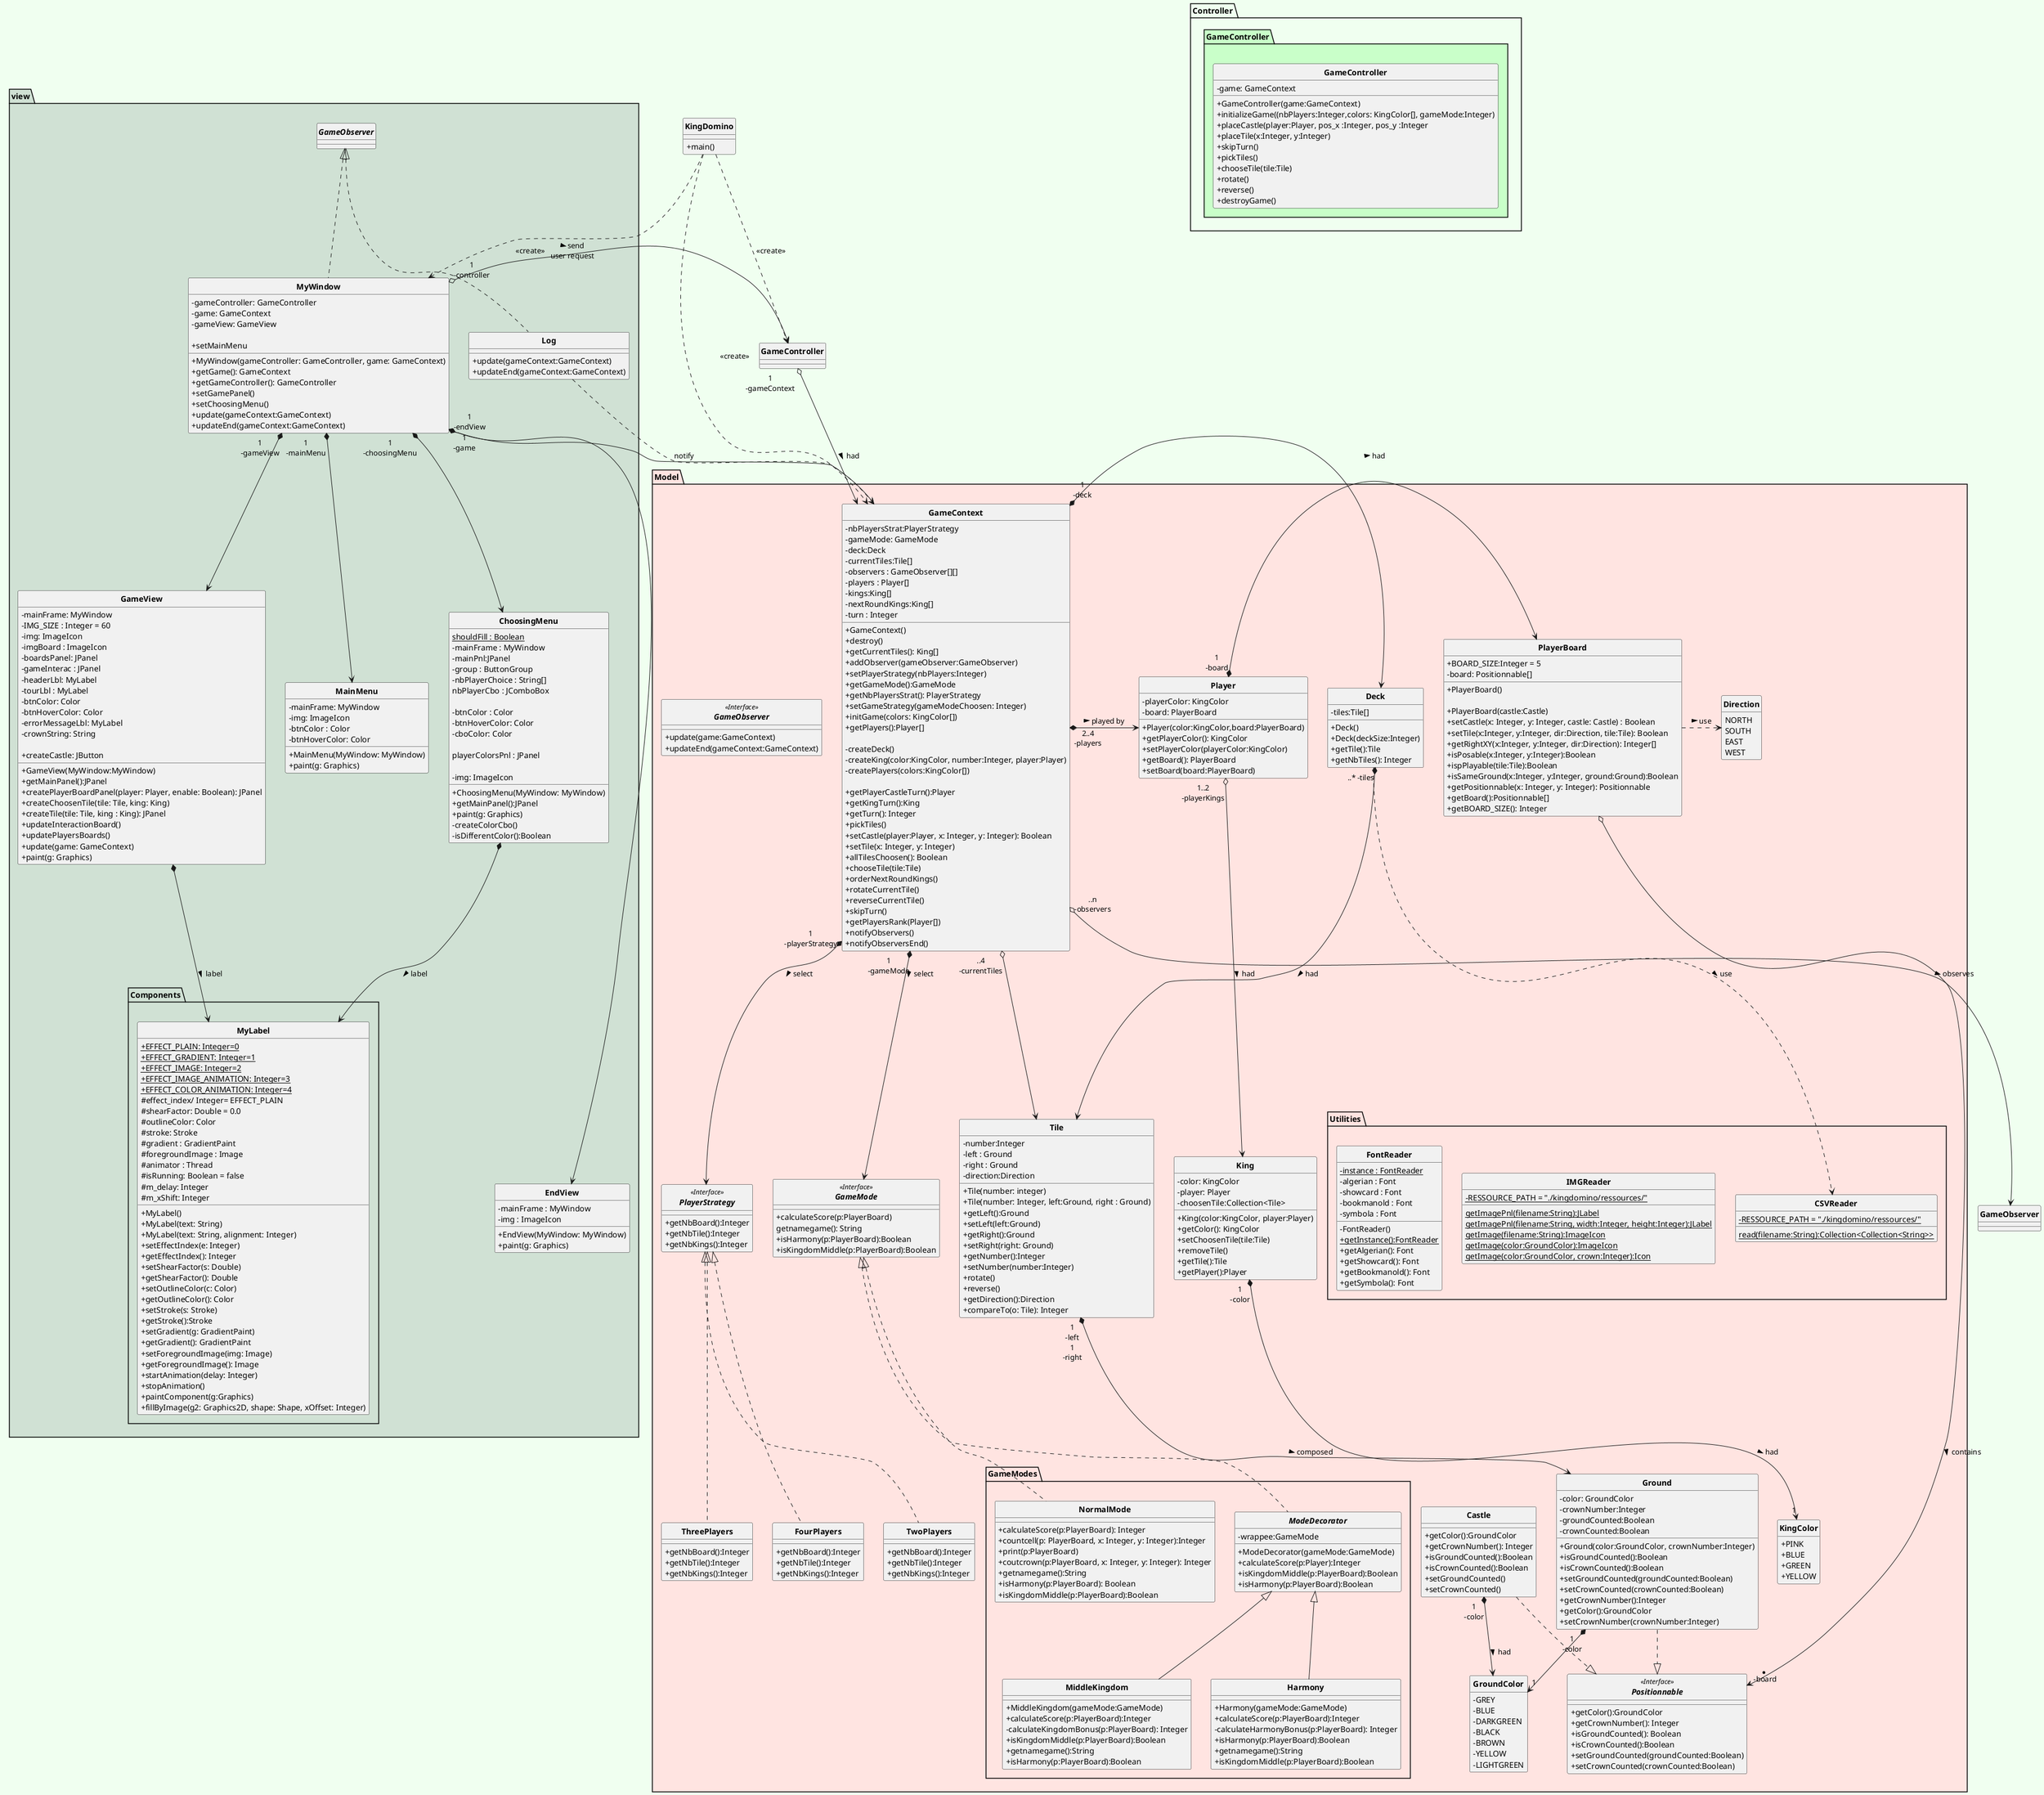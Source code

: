 @startuml
'skinparam style strictuml
skinparam style strictuml
skinparam classAttributeIconSize 0
skinparam classFontStyle Bold
hide enum methods
skinparam BackgroundColor HoneyDew

'class main qui va executer le jeu
class KingDomino{
+main()
}


package Controller{
'package CONTROLLER
package GameController #technology{
    ' plateau de jeu
    class GameController{
        -game: GameContext
        +GameController(game:GameContext)
        +initializeGame((nbPlayers:Integer,colors: KingColor[], gameMode:Integer)
        +placeCastle(player:Player, pos_x :Integer, pos_y :Integer
        +placeTile(x:Integer, y:Integer)
        +skipTurn()
        +pickTiles()
        +chooseTile(tile:Tile)
        +rotate()
        +reverse()
        +destroyGame()
    }
}

}


package Model #mistyrose{
    'interface players
    interface PlayerStrategy <<Interface>>{
        + getNbBoard():Integer
        + getNbTile():Integer
        + getNbKings():Integer
    }
    class TwoPlayers implements PlayerStrategy{
        + getNbBoard():Integer
        + getNbTile():Integer
        + getNbKings():Integer
    }

    class ThreePlayers implements PlayerStrategy{
        + getNbBoard():Integer
        + getNbTile():Integer
        + getNbKings():Integer
    }

   class FourPlayers implements PlayerStrategy{
        + getNbBoard():Integer
        + getNbTile():Integer
        + getNbKings():Integer
   }



    class Deck{
        -tiles:Tile[]
        +Deck()
        +Deck(deckSize:Integer)
        +getTile():Tile
        +getNbTiles(): Integer
    }


    'tuiles numéroté
    class Tile {
        -number:Integer
        -left : Ground
        -right : Ground
        -direction:Direction
        +Tile(number: integer)
        +Tile(number: Integer, left:Ground, right : Ground)
        +getLeft():Ground
        +setLeft(left:Ground)
        +getRight():Ground
        +setRight(right: Ground)
        +getNumber():Integer
        +setNumber(number:Integer)
        +rotate()
        +reverse()
        +getDirection():Direction
        +compareTo(o: Tile): Integer

    }
    'coté de la tuile (droite ou gauche)
    class Ground{
        -color: GroundColor
        -crownNumber:Integer
        -groundCounted:Boolean
        -crownCounted:Boolean
        +Ground(color:GroundColor, crownNumber:Integer)
        +isGroundCounted():Boolean
        +isCrownCounted():Boolean
        +setGroundCounted(groundCounted:Boolean)
        +setCrownCounted(crownCounted:Boolean)
        +getCrownNumber():Integer
        +getColor():GroundColor
        +setCrownNumber(crownNumber:Integer)
    }
    'couleur des cotés de la tuile
    enum GroundColor{
    -GREY
    -BLUE
    -DARKGREEN
    -BLACK
    -BROWN
    -YELLOW
    -LIGHTGREEN
    +{static}+getColor(String:color):GroundColor
    }
    'strategy permettant de pouvoir choisir le jeu qu'on veut
    interface GameMode <<Interface>>{
        +calculateScore(p:PlayerBoard)
        getnamegame(): String
        +isHarmony(p:PlayerBoard):Boolean
        +isKingdomMiddle(p:PlayerBoard):Boolean
    }
    'contexte du jeu
    class GameContext{
        -nbPlayersStrat:PlayerStrategy
        -gameMode: GameMode
        -deck:Deck
        -currentTiles:Tile[]
        -observers : GameObserver[][]
        -players : Player[]
        -kings:King[]
        -nextRoundKings:King[]
        -turn : Integer

        +GameContext()
        +destroy()
        +getCurrentTiles(): King[]
        +addObserver(gameObserver:GameObserver)
        +setPlayerStrategy(nbPlayers:Integer)
        +getGameMode():GameMode
        +getNbPlayersStrat(): PlayerStrategy
        +setGameStrategy(gameModeChoosen: Integer)
        +initGame(colors: KingColor[])
        +getPlayers():Player[]

        -createDeck()
        -createKing(color:KingColor, number:Integer, player:Player)
        -createPlayers(colors:KingColor[])

        +getPlayerCastleTurn():Player
        +getKingTurn():King
        +getTurn(): Integer
        +pickTiles()
        +setCastle(player:Player, x: Integer, y: Integer): Boolean
        +setTile(x: Integer, y: Integer)
        +allTilesChoosen(): Boolean
        +chooseTile(tile:Tile)
        +orderNextRoundKings()
        +rotateCurrentTile()
        +reverseCurrentTile()
        +skipTurn()
        +getPlayersRank(Player[])
        +notifyObservers()
        +notifyObserversEnd()
    }

    package GameModes{

            class NormalMode {
                +calculateScore(p:PlayerBoard): Integer
                +countcell(p: PlayerBoard, x: Integer, y: Integer):Integer
                +print(p:PlayerBoard)
                +coutcrown(p:PlayerBoard, x: Integer, y: Integer): Integer
                +getnamegame():String
                +isHarmony(p:PlayerBoard): Boolean
                +isKingdomMiddle(p:PlayerBoard):Boolean
            }
            abstract class ModeDecorator{
                -wrappee:GameMode
                +ModeDecorator(gameMode:GameMode)
                +calculateScore(p:Player):Integer
                +isKingdomMiddle(p:PlayerBoard):Boolean
                +isHarmony(p:PlayerBoard):Boolean
            }

            class MiddleKingdom extends ModeDecorator {
                +MiddleKingdom(gameMode:GameMode)
                +calculateScore(p:PlayerBoard):Integer
                -calculateKingdomBonus(p:PlayerBoard): Integer
                +isKingdomMiddle(p:PlayerBoard):Boolean
                +getnamegame():String
                +isHarmony(p:PlayerBoard):Boolean
            }

            'class harmonie
            class Harmony extends ModeDecorator {
            +Harmony(gameMode:GameMode)
            +calculateScore(p:PlayerBoard):Integer
            -calculateHarmonyBonus(p:PlayerBoard): Integer
            +isHarmony(p:PlayerBoard):Boolean
            +getnamegame():String
            +isKingdomMiddle(p:PlayerBoard):Boolean
            }
    }
    'interface observer qui va permettre de notifier les changements
    interface GameObserver <<Interface>>{
        +update(game:GameContext)
        +updateEnd(gameContext:GameContext)
    }



    class PlayerBoard{
        +BOARD_SIZE:Integer = 5
        -board: Positionnable[]
        +PlayerBoard()

        +PlayerBoard(castle:Castle)
        +setCastle(x: Integer, y: Integer, castle: Castle) : Boolean
        +setTile(x:Integer, y:Integer, dir:Direction, tile:Tile): Boolean
        +getRightXY(x:Integer, y:Integer, dir:Direction): Integer[]
        +isPosable(x:Integer, y:Integer):Boolean
        +ispPlayable(tile:Tile):Boolean
        +isSameGround(x:Integer, y:Integer, ground:Ground):Boolean
        +getPositionnable(x: Integer, y: Integer): Positionnable
        +getBoard():Positionnable[]
        +getBOARD_SIZE(): Integer
    }
    interface Positionnable <<Interface>>{
        +getColor():GroundColor
        +getCrownNumber(): Integer
        +isGroundCounted(): Boolean
        +isCrownCounted():Boolean
        +setGroundCounted(groundCounted:Boolean)
        +setCrownCounted(crownCounted:Boolean)
    }

    enum Direction{
        NORTH
        SOUTH
        EAST
        WEST
    }

    'joueur
    class Player{
        -playerColor: KingColor
        -board: PlayerBoard

        +Player(color:KingColor,board:PlayerBoard)
        +getPlayerColor(): KingColor
        +setPlayerColor(playerColor:KingColor)
        +getBoard(): PlayerBoard
        +setBoard(board:PlayerBoard)

    }

    'roi
    class King{
        -color: KingColor
        -player: Player
        -choosenTile:Collection<Tile>
        +King(color:KingColor, player:Player)
        +getColor(): KingColor
        +setChoosenTile(tile:Tile)
        +removeTile()
        +getTile():Tile
        +getPlayer():Player
    }
    'class chateau
    class Castle{
        +getColor():GroundColor
        +getCrownNumber(): Integer
        +isGroundCounted():Boolean
        +isCrownCounted():Boolean
        +setGroundCounted()
        +setCrownCounted()

    }

    'couleur du roi et du chateau
    enum KingColor{
    +PINK
    +BLUE
    +GREEN
    +YELLOW
    }
    package Utilities{
        class CSVReader{
            {static} - RESSOURCE_PATH = "./kingdomino/ressources/"
            {static} read(filename:String):Collection<Collection<String>>
        }

        class IMGReader{
            {static} - RESSOURCE_PATH = "./kingdomino/ressources/"
            {static} getImagePnl(filename:String):JLabel
            {static} getImagePnl(filename:String, width:Integer, height:Integer):JLabel
            {static} getImage(filename:String):ImageIcon
            {static} getImage(color:GroundColor):ImageIcon
            {static} getImage(color:GroundColor, crown:Integer):Icon
        }
        class FontReader{
            {static} - instance : FontReader
            -algerian : Font
            -showcard : Font
            -bookmanold : Font
            - symbola : Font

            -FontReader()
            {static}+getInstance():FontReader
            +getAlgerian(): Font
            +getShowcard(): Font
            +getBookmanold(): Font
            +getSymbola(): Font
        }
    }
}

'package VIEW
package view #D0E1D4{
    'application du jeu (design avec Swing)
    class MyWindow implements GameObserver{
        -gameController: GameController
        -game: GameContext
        -gameView: GameView

        +MyWindow(gameController: GameController, game: GameContext)
        +getGame(): GameContext
        +getGameController(): GameController
        +setGamePanel()
        +setChoosingMenu()
        +setMainMenu

        +update(gameContext:GameContext)
        +updateEnd(gameContext:GameContext)
    }

    class MainMenu{
        -mainFrame: MyWindow
        -img: ImageIcon
        -btnColor : Color
        -btnHoverColor: Color

        +MainMenu(MyWindow: MyWindow)
        +paint(g: Graphics)
    }

    class ChoosingMenu{
         {static}shouldFill : Boolean
         -mainFrame : MyWindow
         -mainPnl:JPanel
         -group : ButtonGroup
         -nbPlayerChoice : String[]
         nbPlayerCbo : JComboBox

         -btnColor : Color
         -btnHoverColor: Color
         -cboColor: Color

         playerColorsPnl : JPanel

         - img: ImageIcon

         +ChoosingMenu(MyWindow: MyWindow)
         +getMainPanel():JPanel
         +paint(g: Graphics)
         -createColorCbo()
         -isDifferentColor():Boolean

        }

    class GameView{
        -mainFrame: MyWindow
        - IMG_SIZE : Integer = 60
        -img: ImageIcon
        -imgBoard : ImageIcon
        -boardsPanel: JPanel
        - gameInterac : JPanel
        -headerLbl: MyLabel
        -tourLbl : MyLabel
        -btnColor: Color
        - btnHoverColor: Color
        -errorMessageLbl: MyLabel
        -crownString: String

        +GameView(MyWindow:MyWindow)
        +getMainPanel():JPanel
        +createPlayerBoardPanel(player: Player, enable: Boolean): JPanel
        +createChoosenTile(tile: Tile, king: King)
        +createTile(tile: Tile, king : King): JPanel
        +createCastle: JButton
        +updateInteractionBoard()
        +updatePlayersBoards()
        +update(game: GameContext)
        +paint(g: Graphics)
        }

    class EndView{
        -mainFrame : MyWindow
        -img : ImageIcon

        +EndView(MyWindow: MyWindow)
        +paint(g: Graphics)

    }
    class Log implements GameObserver{
        +update(gameContext:GameContext)
        +updateEnd(gameContext:GameContext)
    }
    package Components{
        class MyLabel{
        {static}+EFFECT_PLAIN: Integer=0
        {static}+EFFECT_GRADIENT: Integer=1
        {static}+EFFECT_IMAGE: Integer=2
        {static}+EFFECT_IMAGE_ANIMATION: Integer=3
        {static}+EFFECT_COLOR_ANIMATION: Integer=4
        #effect_index/ Integer= EFFECT_PLAIN
        #shearFactor: Double = 0.0
        #outlineColor: Color
        #stroke: Stroke
        #gradient : GradientPaint
        #foregroundImage : Image
        #animator : Thread
        #isRunning: Boolean = false
        #m_delay: Integer
        #m_xShift: Integer

        +MyLabel()
        +MyLabel(text: String)
        +MyLabel(text: String, alignment: Integer)
        +setEffectIndex(e: Integer)
        +getEffectIndex(): Integer
        +setShearFactor(s: Double)
        +getShearFactor(): Double
        +setOutlineColor(c: Color)
        +getOutlineColor(): Color
        +setStroke(s: Stroke)
        +getStroke():Stroke
        +setGradient(g: GradientPaint)
        +getGradient(): GradientPaint
        +setForegroundImage(img: Image)
        +getForegroundImage(): Image
        +startAnimation(delay: Integer)
        +stopAnimation()
        +paintComponent(g:Graphics)
        +fillByImage(g2: Graphics2D, shape: Shape, xOffset: Integer)

        'liaison avec GameView
        'ChoosingMenu
        }
    }


}




Ground ..|> Positionnable
Castle ..|> Positionnable
PlayerBoard o-> "* \n -board"  Positionnable : > contains

Deck ..> CSVReader :  > use
Ground "1\n-color"*-->"1"GroundColor
Tile *-->Ground : "1\n-left\n1\n-right" > composed

'A SUPP
Deck "..* -tiles" *-> Tile : > had




GameContext "..4\n-currentTiles" o--> Tile
GameContext "1\n-deck" *-r-> Deck
GameContext *--> GameMode  : "1\n-gameMode" > select
GameContext *--> PlayerStrategy : "1\n-playerStrategy" > select
GameContext *-> Player : "2..4\n-players" > played by


'BoardGame  *-> Player : "2..4\n-players" > played by
GameController o--> GameContext : "1\n-gameContext" > had


Player *-> PlayerBoard : "1\n-board" > had
Player  o--> King : "1..2\n-playerKings" > had

PlayerBoard .> Direction : > use


'Implements de GameMode
'Harmony .u.|> GameMode
'MiddleKingdom .u.|> GameMode
ModeDecorator .u.|> GameMode
NormalMode .u.|> GameMode

King"1\n-color"*-->"1" KingColor: > had


Castle"1\n-color"*-->GroundColor : > had

MyWindow "1\n-mainMenu" *--> MainMenu
MyWindow "1\n-choosingMenu" *--> ChoosingMenu
MyWindow "1\n-gameView" *--> GameView
MyWindow "1\n-endView" *---> EndView

KingDomino..> GameController : <<create>>
'KingDomino.> PlayerStrategy : <<use>>
'KingDomino..> GameMode : <<use>>
KingDomino ..>MyWindow : <<create>>
KingDomino ..>GameContext : <<create>>
MyWindow "1\n-controller" o-> GameController : > send \nuser request
MyWindow "1\n-game" o-> GameContext
GameContext "..n\n-observers" o-->GameObserver : > observes
GameView*->MyLabel : > label
ChoosingMenu*-->MyLabel : > label

Log .> GameContext : "notify"
@enduml